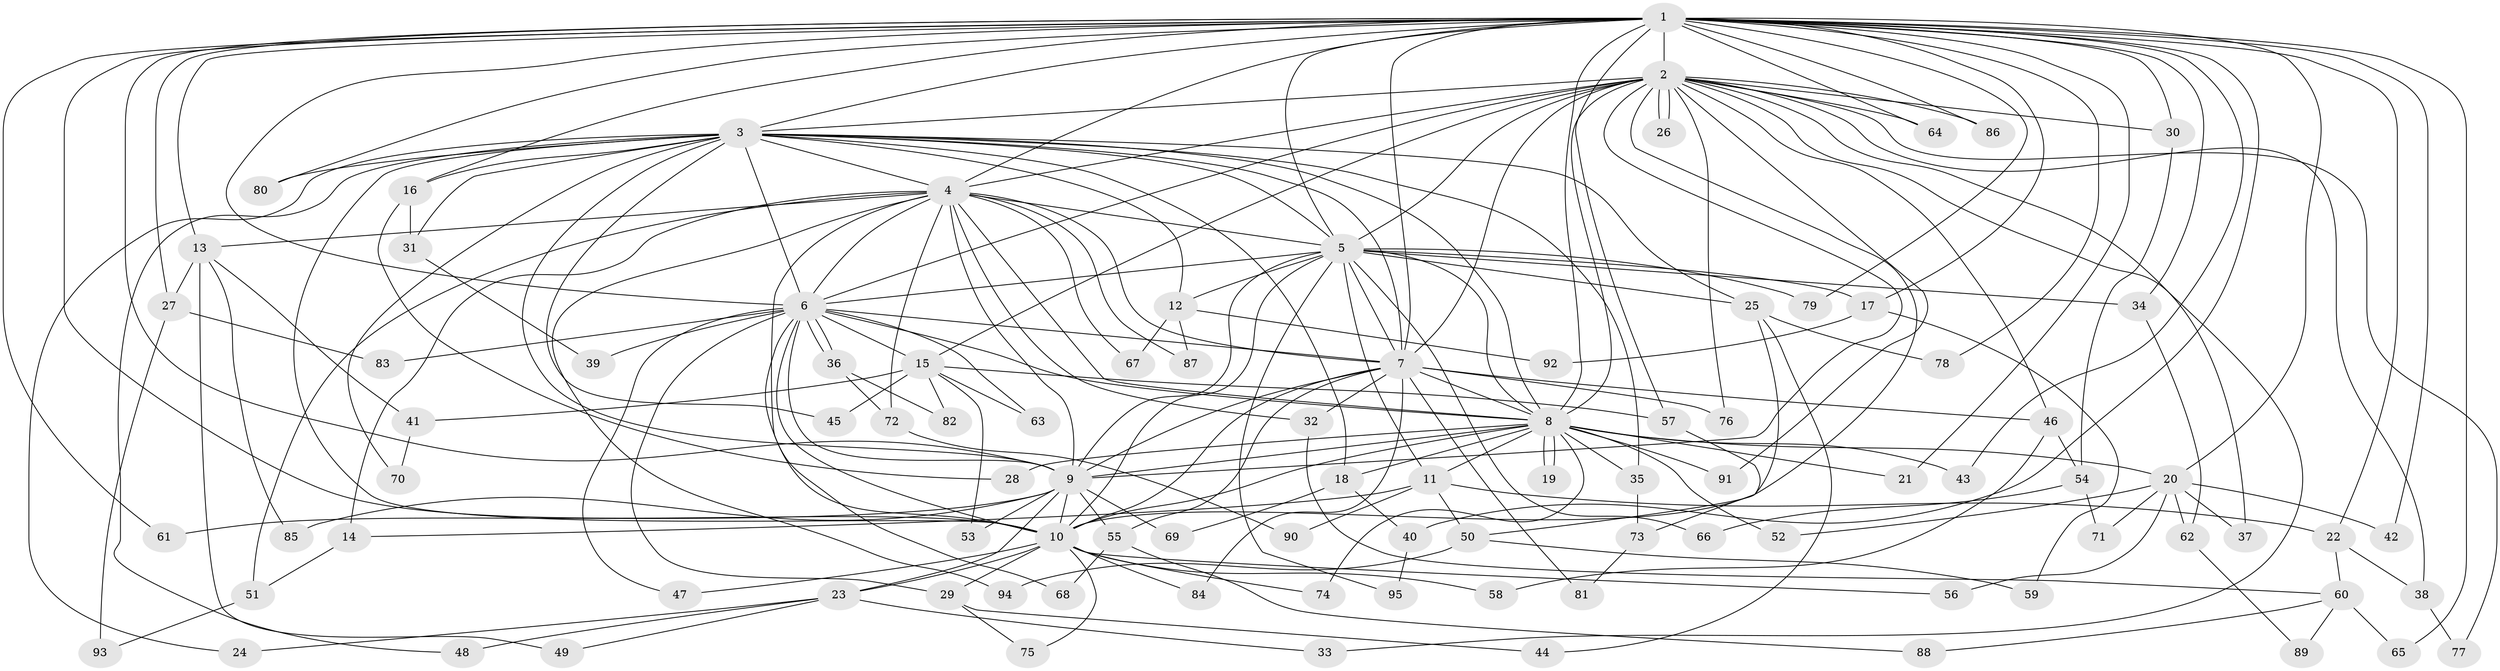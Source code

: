 // Generated by graph-tools (version 1.1) at 2025/49/03/09/25 03:49:39]
// undirected, 95 vertices, 215 edges
graph export_dot {
graph [start="1"]
  node [color=gray90,style=filled];
  1;
  2;
  3;
  4;
  5;
  6;
  7;
  8;
  9;
  10;
  11;
  12;
  13;
  14;
  15;
  16;
  17;
  18;
  19;
  20;
  21;
  22;
  23;
  24;
  25;
  26;
  27;
  28;
  29;
  30;
  31;
  32;
  33;
  34;
  35;
  36;
  37;
  38;
  39;
  40;
  41;
  42;
  43;
  44;
  45;
  46;
  47;
  48;
  49;
  50;
  51;
  52;
  53;
  54;
  55;
  56;
  57;
  58;
  59;
  60;
  61;
  62;
  63;
  64;
  65;
  66;
  67;
  68;
  69;
  70;
  71;
  72;
  73;
  74;
  75;
  76;
  77;
  78;
  79;
  80;
  81;
  82;
  83;
  84;
  85;
  86;
  87;
  88;
  89;
  90;
  91;
  92;
  93;
  94;
  95;
  1 -- 2;
  1 -- 3;
  1 -- 4;
  1 -- 5;
  1 -- 6;
  1 -- 7;
  1 -- 8;
  1 -- 9;
  1 -- 10;
  1 -- 13;
  1 -- 16;
  1 -- 17;
  1 -- 20;
  1 -- 21;
  1 -- 22;
  1 -- 27;
  1 -- 30;
  1 -- 34;
  1 -- 40;
  1 -- 42;
  1 -- 43;
  1 -- 57;
  1 -- 61;
  1 -- 64;
  1 -- 65;
  1 -- 78;
  1 -- 79;
  1 -- 80;
  1 -- 86;
  2 -- 3;
  2 -- 4;
  2 -- 5;
  2 -- 6;
  2 -- 7;
  2 -- 8;
  2 -- 9;
  2 -- 10;
  2 -- 15;
  2 -- 26;
  2 -- 26;
  2 -- 30;
  2 -- 33;
  2 -- 37;
  2 -- 38;
  2 -- 46;
  2 -- 64;
  2 -- 76;
  2 -- 77;
  2 -- 86;
  2 -- 91;
  3 -- 4;
  3 -- 5;
  3 -- 6;
  3 -- 7;
  3 -- 8;
  3 -- 9;
  3 -- 10;
  3 -- 12;
  3 -- 16;
  3 -- 18;
  3 -- 24;
  3 -- 25;
  3 -- 31;
  3 -- 35;
  3 -- 45;
  3 -- 48;
  3 -- 70;
  3 -- 80;
  4 -- 5;
  4 -- 6;
  4 -- 7;
  4 -- 8;
  4 -- 9;
  4 -- 10;
  4 -- 13;
  4 -- 14;
  4 -- 32;
  4 -- 51;
  4 -- 67;
  4 -- 72;
  4 -- 87;
  4 -- 94;
  5 -- 6;
  5 -- 7;
  5 -- 8;
  5 -- 9;
  5 -- 10;
  5 -- 11;
  5 -- 12;
  5 -- 17;
  5 -- 25;
  5 -- 34;
  5 -- 66;
  5 -- 79;
  5 -- 95;
  6 -- 7;
  6 -- 8;
  6 -- 9;
  6 -- 10;
  6 -- 15;
  6 -- 29;
  6 -- 36;
  6 -- 36;
  6 -- 39;
  6 -- 47;
  6 -- 63;
  6 -- 68;
  6 -- 83;
  7 -- 8;
  7 -- 9;
  7 -- 10;
  7 -- 32;
  7 -- 46;
  7 -- 55;
  7 -- 76;
  7 -- 81;
  7 -- 84;
  8 -- 9;
  8 -- 10;
  8 -- 11;
  8 -- 18;
  8 -- 19;
  8 -- 19;
  8 -- 20;
  8 -- 21;
  8 -- 28;
  8 -- 35;
  8 -- 43;
  8 -- 52;
  8 -- 74;
  8 -- 91;
  9 -- 10;
  9 -- 23;
  9 -- 53;
  9 -- 55;
  9 -- 61;
  9 -- 69;
  9 -- 85;
  10 -- 23;
  10 -- 29;
  10 -- 47;
  10 -- 56;
  10 -- 58;
  10 -- 74;
  10 -- 75;
  10 -- 84;
  11 -- 14;
  11 -- 22;
  11 -- 50;
  11 -- 90;
  12 -- 67;
  12 -- 87;
  12 -- 92;
  13 -- 27;
  13 -- 41;
  13 -- 49;
  13 -- 85;
  14 -- 51;
  15 -- 41;
  15 -- 45;
  15 -- 53;
  15 -- 57;
  15 -- 63;
  15 -- 82;
  16 -- 28;
  16 -- 31;
  17 -- 59;
  17 -- 92;
  18 -- 40;
  18 -- 69;
  20 -- 37;
  20 -- 42;
  20 -- 52;
  20 -- 56;
  20 -- 62;
  20 -- 71;
  22 -- 38;
  22 -- 60;
  23 -- 24;
  23 -- 33;
  23 -- 48;
  23 -- 49;
  25 -- 44;
  25 -- 50;
  25 -- 78;
  27 -- 83;
  27 -- 93;
  29 -- 44;
  29 -- 75;
  30 -- 54;
  31 -- 39;
  32 -- 60;
  34 -- 62;
  35 -- 73;
  36 -- 72;
  36 -- 82;
  38 -- 77;
  40 -- 95;
  41 -- 70;
  46 -- 54;
  46 -- 58;
  50 -- 59;
  50 -- 94;
  51 -- 93;
  54 -- 66;
  54 -- 71;
  55 -- 68;
  55 -- 88;
  57 -- 73;
  60 -- 65;
  60 -- 88;
  60 -- 89;
  62 -- 89;
  72 -- 90;
  73 -- 81;
}
